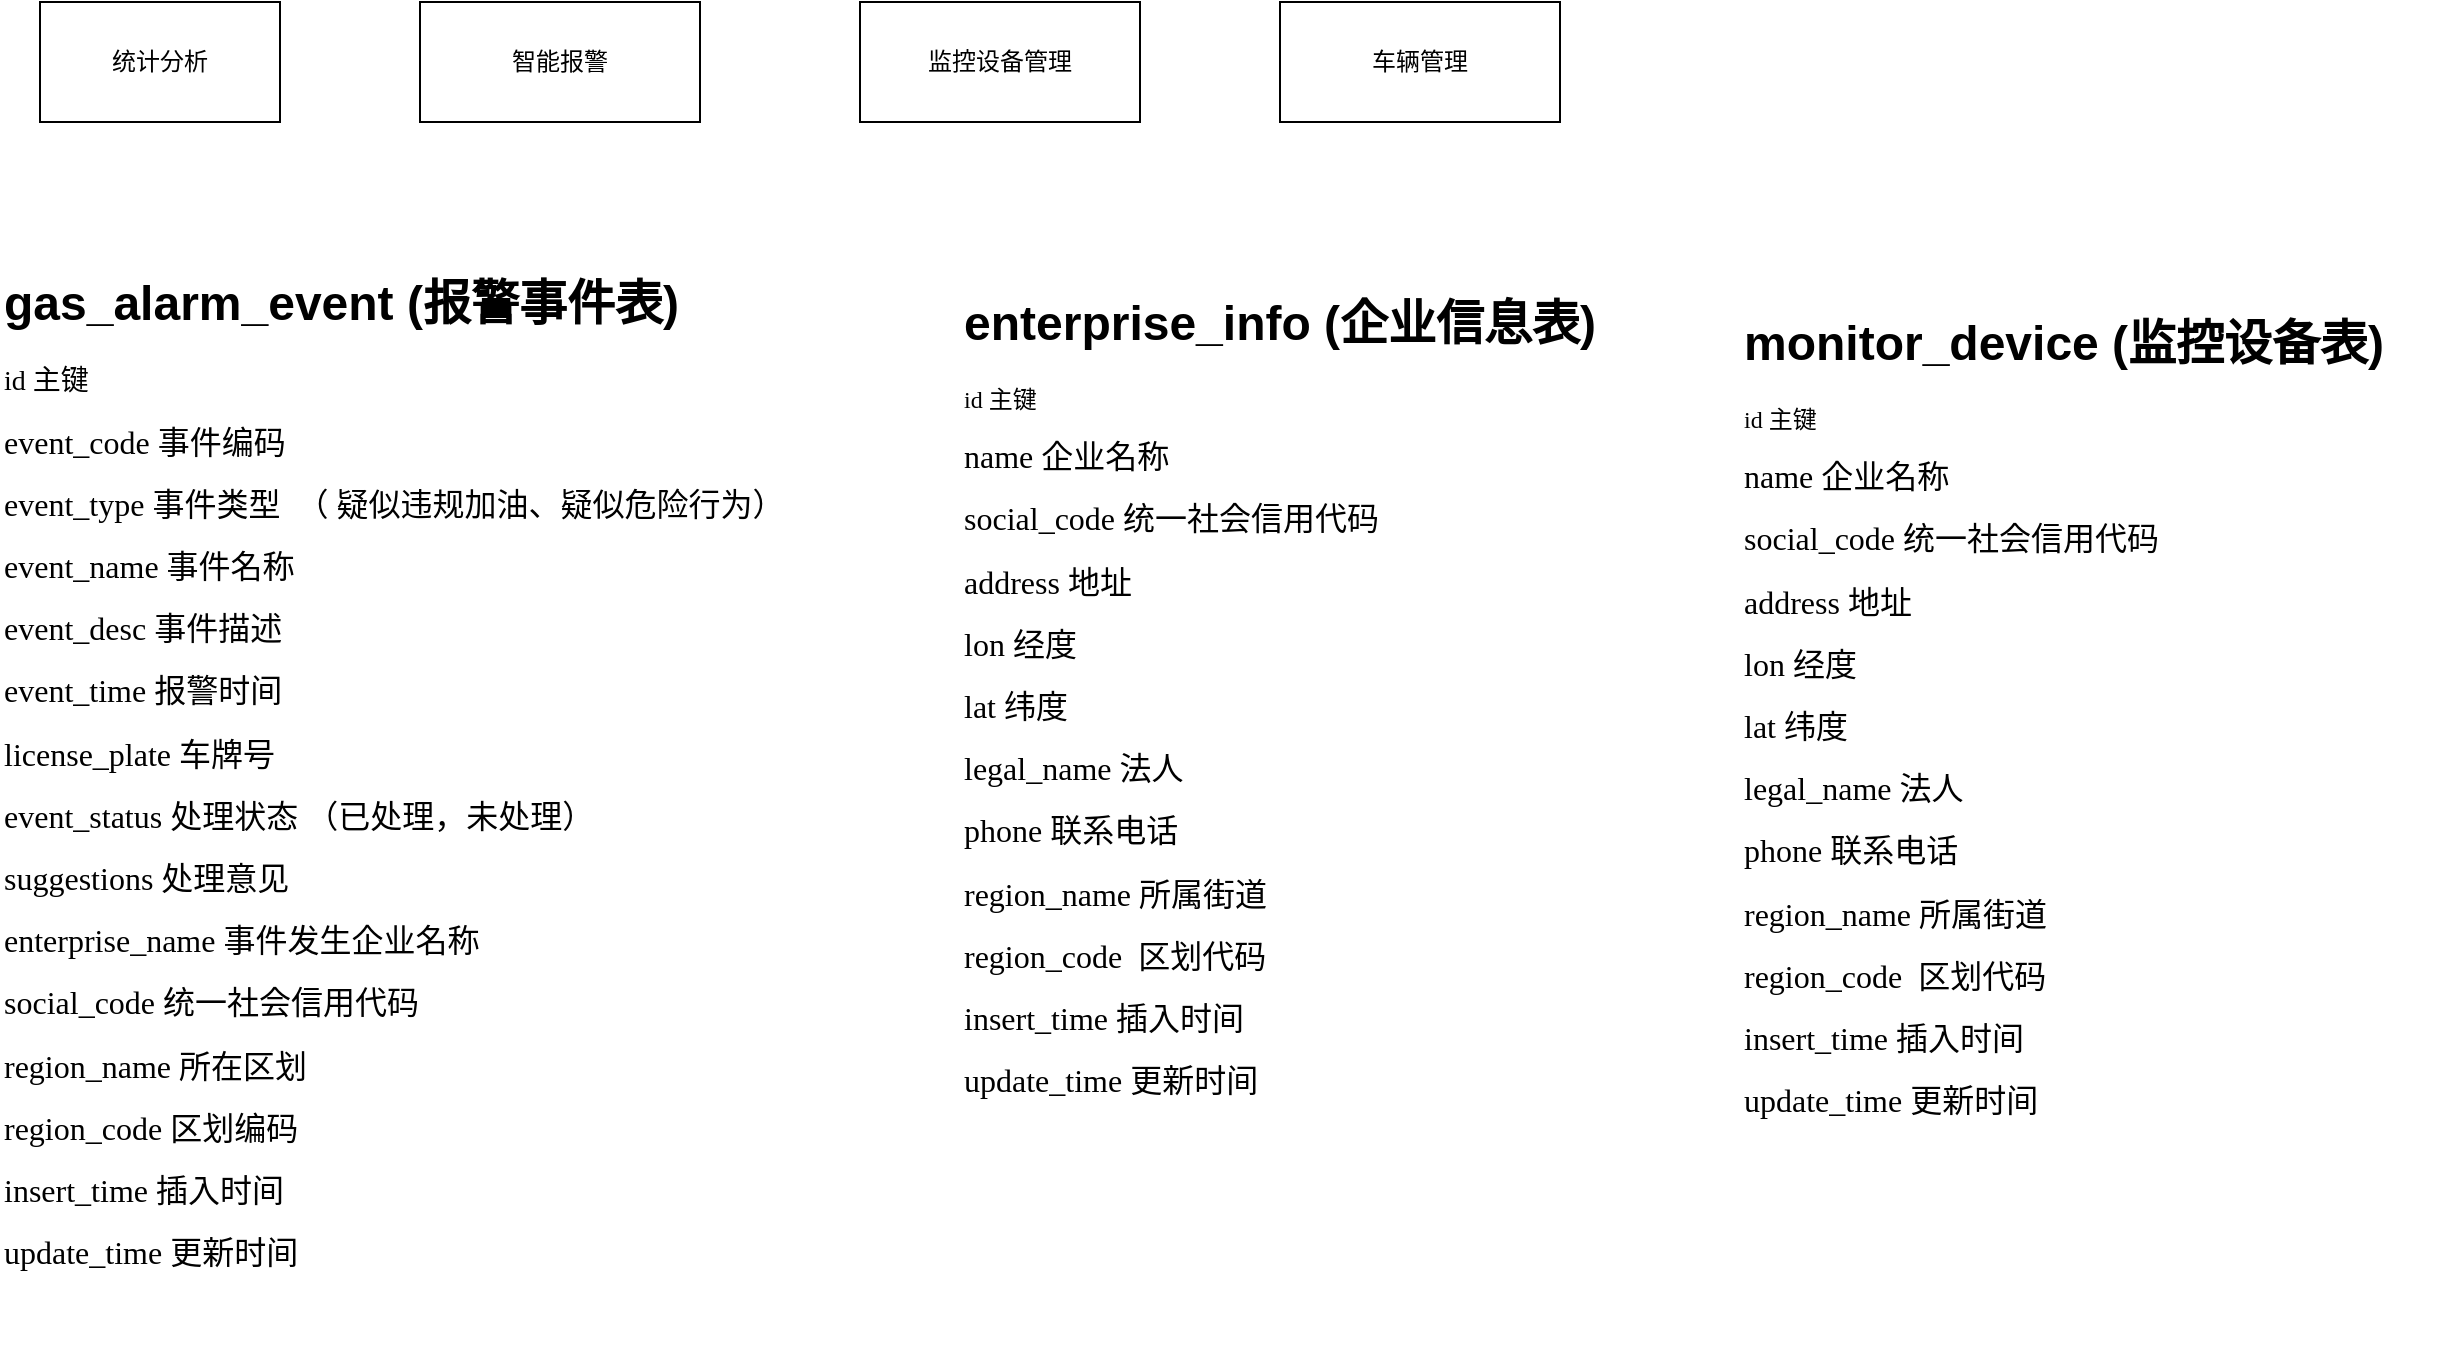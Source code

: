 <mxfile version="24.8.3">
  <diagram name="第 1 页" id="_j8SG0h4inEPPCGQsDBm">
    <mxGraphModel dx="1877" dy="530" grid="1" gridSize="10" guides="1" tooltips="1" connect="1" arrows="1" fold="1" page="1" pageScale="1" pageWidth="827" pageHeight="1169" math="0" shadow="0">
      <root>
        <mxCell id="0" />
        <mxCell id="1" parent="0" />
        <mxCell id="_yOfTFyX-mAh6RiMs5uK-1" value="智能报警" style="rounded=0;whiteSpace=wrap;html=1;" vertex="1" parent="1">
          <mxGeometry x="120" y="70" width="140" height="60" as="geometry" />
        </mxCell>
        <mxCell id="_yOfTFyX-mAh6RiMs5uK-2" value="车辆管理" style="rounded=0;whiteSpace=wrap;html=1;" vertex="1" parent="1">
          <mxGeometry x="550" y="70" width="140" height="60" as="geometry" />
        </mxCell>
        <mxCell id="_yOfTFyX-mAh6RiMs5uK-3" value="监控设备管理" style="rounded=0;whiteSpace=wrap;html=1;" vertex="1" parent="1">
          <mxGeometry x="340" y="70" width="140" height="60" as="geometry" />
        </mxCell>
        <mxCell id="_yOfTFyX-mAh6RiMs5uK-4" value="统计分析" style="rounded=0;whiteSpace=wrap;html=1;" vertex="1" parent="1">
          <mxGeometry x="-70" y="70" width="120" height="60" as="geometry" />
        </mxCell>
        <mxCell id="_yOfTFyX-mAh6RiMs5uK-5" style="edgeStyle=orthogonalEdgeStyle;rounded=0;orthogonalLoop=1;jettySize=auto;html=1;exitX=0.5;exitY=1;exitDx=0;exitDy=0;" edge="1" parent="1" source="_yOfTFyX-mAh6RiMs5uK-2" target="_yOfTFyX-mAh6RiMs5uK-2">
          <mxGeometry relative="1" as="geometry" />
        </mxCell>
        <mxCell id="_yOfTFyX-mAh6RiMs5uK-7" value="&lt;h1 style=&quot;margin-top: 0px;&quot;&gt;gas_alarm_event (报警事件表)&lt;/h1&gt;&lt;p&gt;&lt;font style=&quot;font-size: 14px;&quot; face=&quot;Comic Sans MS&quot;&gt;id 主键&lt;/font&gt;&lt;/p&gt;&lt;p&gt;&lt;font size=&quot;3&quot; face=&quot;pA2WaNrmWoAHRlG2UkTE&quot;&gt;event_code 事件编码&lt;/font&gt;&lt;/p&gt;&lt;p&gt;&lt;font size=&quot;3&quot; face=&quot;pA2WaNrmWoAHRlG2UkTE&quot;&gt;event_type 事件类型&amp;nbsp; （ 疑似违规加油、疑似危险行为）&lt;/font&gt;&lt;/p&gt;&lt;p&gt;&lt;font size=&quot;3&quot; face=&quot;pA2WaNrmWoAHRlG2UkTE&quot;&gt;event_name 事件名称&lt;/font&gt;&lt;/p&gt;&lt;p&gt;&lt;font size=&quot;3&quot; face=&quot;pA2WaNrmWoAHRlG2UkTE&quot;&gt;event_desc 事件描述&lt;/font&gt;&lt;/p&gt;&lt;p&gt;&lt;font size=&quot;3&quot; face=&quot;pA2WaNrmWoAHRlG2UkTE&quot;&gt;event_time 报警时间&lt;/font&gt;&lt;/p&gt;&lt;p&gt;&lt;font size=&quot;3&quot; face=&quot;pA2WaNrmWoAHRlG2UkTE&quot;&gt;license_plate 车牌号&lt;/font&gt;&lt;/p&gt;&lt;p&gt;&lt;font size=&quot;3&quot; face=&quot;pA2WaNrmWoAHRlG2UkTE&quot;&gt;event_status 处理状态 （已处理，未处理）&lt;/font&gt;&lt;/p&gt;&lt;p&gt;&lt;font size=&quot;3&quot; face=&quot;pA2WaNrmWoAHRlG2UkTE&quot;&gt;suggestions 处理意见&lt;/font&gt;&lt;/p&gt;&lt;p&gt;&lt;font size=&quot;3&quot; face=&quot;pA2WaNrmWoAHRlG2UkTE&quot;&gt;enterprise_name 事件发生企业名称&lt;/font&gt;&lt;/p&gt;&lt;p&gt;&lt;font size=&quot;3&quot; face=&quot;pA2WaNrmWoAHRlG2UkTE&quot;&gt;social_code 统一社会信用代码&lt;/font&gt;&lt;/p&gt;&lt;p&gt;&lt;font size=&quot;3&quot; face=&quot;pA2WaNrmWoAHRlG2UkTE&quot;&gt;region_name 所在区划&lt;/font&gt;&lt;/p&gt;&lt;p&gt;&lt;font size=&quot;3&quot; face=&quot;pA2WaNrmWoAHRlG2UkTE&quot;&gt;region_code 区划编码&lt;/font&gt;&lt;/p&gt;&lt;p&gt;&lt;font size=&quot;3&quot; face=&quot;pA2WaNrmWoAHRlG2UkTE&quot;&gt;insert_time 插入时间&lt;/font&gt;&lt;/p&gt;&lt;p&gt;&lt;font size=&quot;3&quot; face=&quot;pA2WaNrmWoAHRlG2UkTE&quot;&gt;update_time 更新时间&lt;/font&gt;&lt;/p&gt;&lt;p&gt;&lt;br&gt;&lt;/p&gt;&lt;p&gt;&lt;br&gt;&lt;/p&gt;&lt;p&gt;&lt;br&gt;&lt;/p&gt;&lt;p&gt;&lt;br&gt;&lt;/p&gt;&lt;p&gt;&lt;br&gt;&lt;/p&gt;&lt;p&gt;&lt;br&gt;&lt;/p&gt;&lt;p&gt;&lt;br&gt;&lt;/p&gt;&lt;p&gt;&lt;br&gt;&lt;/p&gt;&lt;p&gt;&lt;br&gt;&lt;/p&gt;&lt;p&gt;&lt;br&gt;&lt;/p&gt;&lt;p&gt;&lt;br&gt;&lt;/p&gt;&lt;p&gt;&lt;br&gt;&lt;/p&gt;&lt;p&gt;&lt;br&gt;&lt;/p&gt;&lt;p&gt;&lt;br&gt;&lt;/p&gt;&lt;p&gt;&lt;br&gt;&lt;/p&gt;&lt;p&gt;&lt;br&gt;&lt;/p&gt;&lt;p&gt;&lt;br&gt;&lt;/p&gt;&lt;p&gt;&lt;br&gt;&lt;/p&gt;&lt;p&gt;&lt;br&gt;&lt;/p&gt;&lt;p&gt;&lt;br&gt;&lt;/p&gt;" style="text;html=1;whiteSpace=wrap;overflow=hidden;rounded=0;" vertex="1" parent="1">
          <mxGeometry x="-90" y="200" width="410" height="540" as="geometry" />
        </mxCell>
        <mxCell id="_yOfTFyX-mAh6RiMs5uK-8" value="&lt;h1 style=&quot;margin-top: 0px;&quot;&gt;enterprise_info (企业信息表)&lt;/h1&gt;&lt;p&gt;&lt;font face=&quot;Comic Sans MS&quot; style=&quot;font-size: 12px;&quot;&gt;id 主键&lt;/font&gt;&lt;/p&gt;&lt;p&gt;&lt;font face=&quot;AWlIis-h2A4w1dmPVEvH&quot; size=&quot;3&quot;&gt;name 企业名称&lt;/font&gt;&lt;/p&gt;&lt;p class=&quot;MsoNormal&quot;&gt;&lt;font face=&quot;AWlIis-h2A4w1dmPVEvH&quot; size=&quot;3&quot;&gt;social_code 统一社会信用代码&lt;/font&gt;&lt;/p&gt;&lt;p class=&quot;MsoNormal&quot;&gt;&lt;font face=&quot;AWlIis-h2A4w1dmPVEvH&quot; size=&quot;3&quot;&gt;address 地址&lt;/font&gt;&lt;/p&gt;&lt;p class=&quot;MsoNormal&quot;&gt;&lt;font face=&quot;AWlIis-h2A4w1dmPVEvH&quot; size=&quot;3&quot;&gt;lon 经度&lt;/font&gt;&lt;/p&gt;&lt;p class=&quot;MsoNormal&quot;&gt;&lt;font face=&quot;AWlIis-h2A4w1dmPVEvH&quot; size=&quot;3&quot;&gt;lat 纬度&lt;/font&gt;&lt;/p&gt;&lt;p class=&quot;MsoNormal&quot;&gt;&lt;font face=&quot;AWlIis-h2A4w1dmPVEvH&quot; size=&quot;3&quot;&gt;legal_name 法人&lt;/font&gt;&lt;/p&gt;&lt;p class=&quot;MsoNormal&quot;&gt;&lt;font face=&quot;AWlIis-h2A4w1dmPVEvH&quot; size=&quot;3&quot;&gt;phone 联系电话&lt;/font&gt;&lt;/p&gt;&lt;p class=&quot;MsoNormal&quot;&gt;&lt;font face=&quot;AWlIis-h2A4w1dmPVEvH&quot; size=&quot;3&quot;&gt;region_name 所属街道&lt;/font&gt;&lt;/p&gt;&lt;p class=&quot;MsoNormal&quot;&gt;&lt;font face=&quot;AWlIis-h2A4w1dmPVEvH&quot; size=&quot;3&quot;&gt;region_code&amp;nbsp; 区划代码&lt;/font&gt;&lt;/p&gt;&lt;p&gt;&lt;font face=&quot;AWlIis-h2A4w1dmPVEvH&quot; size=&quot;3&quot;&gt;insert_time 插入时间&lt;/font&gt;&lt;/p&gt;&lt;p&gt;&lt;font face=&quot;AWlIis-h2A4w1dmPVEvH&quot; size=&quot;3&quot;&gt;update_time 更新时间&lt;/font&gt;&lt;/p&gt;&lt;p class=&quot;MsoNormal&quot;&gt;&lt;br&gt;&lt;/p&gt;&lt;p class=&quot;MsoNormal&quot;&gt;&lt;br&gt;&lt;/p&gt;&lt;p class=&quot;MsoNormal&quot;&gt;&lt;br&gt;&lt;/p&gt;&lt;p class=&quot;MsoNormal&quot;&gt;&lt;br&gt;&lt;/p&gt;&lt;p class=&quot;MsoNormal&quot;&gt;&lt;span style=&quot;mso-spacerun:&#39;yes&#39;;font-family:&#39;Times New Roman&#39;;mso-fareast-font-family:宋体;&lt;br/&gt;font-size:12.0pt;mso-font-kerning:1.0pt;&quot;&gt;&lt;br&gt;&lt;/span&gt;&lt;/p&gt;&lt;p&gt;&lt;br&gt;&lt;/p&gt;&lt;p&gt;&lt;br&gt;&lt;/p&gt;&lt;p&gt;&lt;br&gt;&lt;/p&gt;&lt;p&gt;&lt;br&gt;&lt;/p&gt;&lt;p&gt;&lt;br&gt;&lt;/p&gt;&lt;p&gt;&lt;br&gt;&lt;/p&gt;&lt;p&gt;&lt;br&gt;&lt;/p&gt;&lt;p&gt;&lt;br&gt;&lt;/p&gt;&lt;p&gt;&lt;br&gt;&lt;/p&gt;&lt;p&gt;&lt;br&gt;&lt;/p&gt;&lt;p&gt;&lt;br&gt;&lt;/p&gt;&lt;p&gt;&lt;br&gt;&lt;/p&gt;&lt;p&gt;&lt;br&gt;&lt;/p&gt;" style="text;html=1;whiteSpace=wrap;overflow=hidden;rounded=0;" vertex="1" parent="1">
          <mxGeometry x="390" y="210" width="350" height="460" as="geometry" />
        </mxCell>
        <mxCell id="_yOfTFyX-mAh6RiMs5uK-9" value="&lt;h1 style=&quot;margin-top: 0px;&quot;&gt;monitor_device (监控设备表)&lt;/h1&gt;&lt;p&gt;&lt;font face=&quot;Comic Sans MS&quot; style=&quot;font-size: 12px;&quot;&gt;id 主键&lt;/font&gt;&lt;/p&gt;&lt;p&gt;&lt;font face=&quot;AWlIis-h2A4w1dmPVEvH&quot; size=&quot;3&quot;&gt;name 企业名称&lt;/font&gt;&lt;/p&gt;&lt;p class=&quot;MsoNormal&quot;&gt;&lt;font face=&quot;AWlIis-h2A4w1dmPVEvH&quot; size=&quot;3&quot;&gt;social_code 统一社会信用代码&lt;/font&gt;&lt;/p&gt;&lt;p class=&quot;MsoNormal&quot;&gt;&lt;font face=&quot;AWlIis-h2A4w1dmPVEvH&quot; size=&quot;3&quot;&gt;address 地址&lt;/font&gt;&lt;/p&gt;&lt;p class=&quot;MsoNormal&quot;&gt;&lt;font face=&quot;AWlIis-h2A4w1dmPVEvH&quot; size=&quot;3&quot;&gt;lon 经度&lt;/font&gt;&lt;/p&gt;&lt;p class=&quot;MsoNormal&quot;&gt;&lt;font face=&quot;AWlIis-h2A4w1dmPVEvH&quot; size=&quot;3&quot;&gt;lat 纬度&lt;/font&gt;&lt;/p&gt;&lt;p class=&quot;MsoNormal&quot;&gt;&lt;font face=&quot;AWlIis-h2A4w1dmPVEvH&quot; size=&quot;3&quot;&gt;legal_name 法人&lt;/font&gt;&lt;/p&gt;&lt;p class=&quot;MsoNormal&quot;&gt;&lt;font face=&quot;AWlIis-h2A4w1dmPVEvH&quot; size=&quot;3&quot;&gt;phone 联系电话&lt;/font&gt;&lt;/p&gt;&lt;p class=&quot;MsoNormal&quot;&gt;&lt;font face=&quot;AWlIis-h2A4w1dmPVEvH&quot; size=&quot;3&quot;&gt;region_name 所属街道&lt;/font&gt;&lt;/p&gt;&lt;p class=&quot;MsoNormal&quot;&gt;&lt;font face=&quot;AWlIis-h2A4w1dmPVEvH&quot; size=&quot;3&quot;&gt;region_code&amp;nbsp; 区划代码&lt;/font&gt;&lt;/p&gt;&lt;p&gt;&lt;font face=&quot;AWlIis-h2A4w1dmPVEvH&quot; size=&quot;3&quot;&gt;insert_time 插入时间&lt;/font&gt;&lt;/p&gt;&lt;p&gt;&lt;font face=&quot;AWlIis-h2A4w1dmPVEvH&quot; size=&quot;3&quot;&gt;update_time 更新时间&lt;/font&gt;&lt;/p&gt;&lt;p class=&quot;MsoNormal&quot;&gt;&lt;br&gt;&lt;/p&gt;&lt;p class=&quot;MsoNormal&quot;&gt;&lt;br&gt;&lt;/p&gt;&lt;p class=&quot;MsoNormal&quot;&gt;&lt;br&gt;&lt;/p&gt;&lt;p class=&quot;MsoNormal&quot;&gt;&lt;br&gt;&lt;/p&gt;&lt;p class=&quot;MsoNormal&quot;&gt;&lt;span style=&quot;mso-spacerun:&#39;yes&#39;;font-family:&#39;Times New Roman&#39;;mso-fareast-font-family:宋体;&lt;br/&gt;font-size:12.0pt;mso-font-kerning:1.0pt;&quot;&gt;&lt;br&gt;&lt;/span&gt;&lt;/p&gt;&lt;p&gt;&lt;br&gt;&lt;/p&gt;&lt;p&gt;&lt;br&gt;&lt;/p&gt;&lt;p&gt;&lt;br&gt;&lt;/p&gt;&lt;p&gt;&lt;br&gt;&lt;/p&gt;&lt;p&gt;&lt;br&gt;&lt;/p&gt;&lt;p&gt;&lt;br&gt;&lt;/p&gt;&lt;p&gt;&lt;br&gt;&lt;/p&gt;&lt;p&gt;&lt;br&gt;&lt;/p&gt;&lt;p&gt;&lt;br&gt;&lt;/p&gt;&lt;p&gt;&lt;br&gt;&lt;/p&gt;&lt;p&gt;&lt;br&gt;&lt;/p&gt;&lt;p&gt;&lt;br&gt;&lt;/p&gt;&lt;p&gt;&lt;br&gt;&lt;/p&gt;" style="text;html=1;whiteSpace=wrap;overflow=hidden;rounded=0;" vertex="1" parent="1">
          <mxGeometry x="780" y="220" width="350" height="460" as="geometry" />
        </mxCell>
      </root>
    </mxGraphModel>
  </diagram>
</mxfile>
